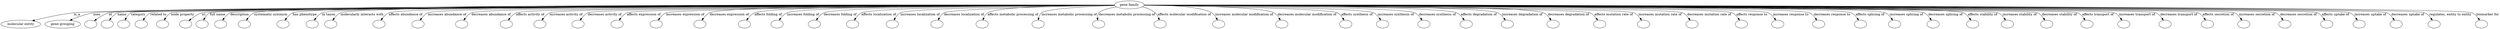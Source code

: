 digraph {
	graph [bb="0,0,8821.2,122"];
	node [label="\N"];
	"gene family"	 [height=0.5,
		label="gene family",
		pos="4037.8,104",
		width=1.4471];
	"molecular entity"	 [height=0.5,
		pos="67.814,18",
		width=1.8837];
	"gene family" -> "molecular entity"	 [label=is_a,
		lp="287.09,61",
		pos="e,112.19,31.798 3985.4,103.84 3544.7,102.44 467.83,91.814 275.26,68 222.33,61.455 163.33,46.459 121.83,34.587"];
	"gene grouping"	 [height=0.5,
		pos="214.81,18",
		width=1.6929];
	"gene family" -> "gene grouping"	 [label=uses,
		lp="363.87,61",
		pos="e,247.13,33.366 3985.7,103.74 3544.3,101.48 445.26,85.024 351.7,68 318.67,61.99 283.1,48.775 256.5,37.44"];
	id	 [color=black,
		height=0.5,
		label="",
		pos="320.81,18",
		width=0.75];
	"gene family" -> id	 [color=black,
		label=id,
		lp="421.26,61",
		pos="e,339.17,31.203 3985.6,103.83 3547.8,102.32 505.43,91.029 414.92,68 390.8,61.862 366.04,48.364 347.97,36.939",
		style=solid];
	name	 [color=black,
		height=0.5,
		label="",
		pos="392.81,18",
		width=0.75];
	"gene family" -> name	 [color=black,
		label=name,
		lp="468.97,61",
		pos="e,406.43,33.98 3985.4,103.96 3549.4,103.56 540.26,99.633 453.5,68 438.43,62.507 424.41,51.525 413.65,41.249",
		style=solid];
	category	 [color=black,
		height=0.5,
		label="",
		pos="464.81,18",
		width=0.75];
	"gene family" -> category	 [color=black,
		label=category,
		lp="529.91,61",
		pos="e,473.65,35.307 3985.4,103.77 3550.1,101.83 546.63,87.72 505.62,68 494.8,62.795 485.88,53.183 479.18,43.767",
		style=solid];
	"related to"	 [color=black,
		height=0.5,
		label="",
		pos="536.81,18",
		width=0.75];
	"gene family" -> "related to"	 [color=black,
		label="related to",
		lp="601.05,61",
		pos="e,544.6,35.267 3985.4,103.77 3554.9,101.87 614.12,88.138 574.34,68 564.07,62.799 555.86,53.321 549.78,44.005",
		style=solid];
	"node property"	 [color=black,
		height=0.5,
		label="",
		pos="609.81,18",
		width=0.75];
	"gene family" -> "node property"	 [color=black,
		label="node property",
		lp="686.88,61",
		pos="e,617.7,35.27 3985.5,103.76 3560.6,101.77 686.61,87.618 647.67,68 637.36,62.803 629.09,53.326 622.94,44.009",
		style=solid];
	iri	 [color=black,
		height=0.5,
		label="",
		pos="681.81,18",
		width=0.75];
	"gene family" -> iri	 [color=black,
		label=iri,
		lp="766.03,61",
		pos="e,698.27,32.583 3985.7,103.83 3572.5,102.42 839.99,92.217 759.37,68 739.88,62.144 720.63,49.784 706.18,38.818",
		style=solid];
	"full name"	 [color=black,
		height=0.5,
		label="",
		pos="753.81,18",
		width=0.75];
	"gene family" -> "full name"	 [color=black,
		label="full name",
		lp="819.44,61",
		pos="e,761.99,35.279 3985.5,103.73 3570.8,101.56 829.86,86.547 792.56,68 782.12,62.814 773.68,53.339 767.38,44.02",
		style=solid];
	description	 [color=black,
		height=0.5,
		label="",
		pos="825.81,18",
		width=0.75];
	"gene family" -> description	 [color=black,
		label=description,
		lp="898.92,61",
		pos="e,834.97,35.313 3985.4,103.7 3576,101.36 904.34,85.427 867.61,68 856.65,62.802 847.54,53.192 840.66,43.775",
		style=solid];
	"systematic synonym"	 [color=black,
		height=0.5,
		label="",
		pos="906.81,18",
		width=0.75];
	"gene family" -> "systematic synonym"	 [color=black,
		label="systematic synonym",
		lp="1010.8,61",
		pos="e,916.97,34.858 3985.6,103.96 3585.9,103.62 1025,100.14 952.88,68 941.04,62.726 930.88,52.775 923.14,43.13",
		style=solid];
	"has phenotype"	 [color=black,
		height=0.5,
		label="",
		pos="1043.8,18",
		width=0.75];
	"gene family" -> "has phenotype"	 [color=black,
		label="has phenotype",
		lp="1130.1,61",
		pos="e,1053.8,34.851 3985.4,103.94 3595.5,103.41 1158.1,98.878 1089.3,68 1077.6,62.717 1067.5,52.764 1059.9,43.12",
		style=solid];
	"in taxon"	 [color=black,
		height=0.5,
		label="",
		pos="1144.8,18",
		width=0.75];
	"gene family" -> "in taxon"	 [color=black,
		label="in taxon",
		lp="1216.6,61",
		pos="e,1155.7,34.874 3985.5,103.89 3603.7,103.05 1260,96.704 1193.3,68 1181,62.694 1170.2,52.597 1162,42.858",
		style=solid];
	"molecularly interacts with"	 [color=black,
		height=0.5,
		label="",
		pos="1216.8,18",
		width=0.75];
	"gene family" -> "molecularly interacts with"	 [color=black,
		label="molecularly interacts with",
		lp="1333.9,61",
		pos="e,1226.6,35.327 3985.5,103.91 3609,103.2 1324.9,97.638 1260.6,68 1249.3,62.766 1239.7,53.015 1232.4,43.504",
		style=solid];
	"affects abundance of"	 [color=black,
		height=0.5,
		label="",
		pos="1383.8,18",
		width=0.75];
	"gene family" -> "affects abundance of"	 [color=black,
		label="affects abundance of",
		lp="1488.6,61",
		pos="e,1394.1,34.852 3985.6,103.85 3622.7,102.71 1490.8,94.908 1430.2,68 1418.3,62.717 1408.1,52.765 1400.3,43.121",
		style=solid];
	"increases abundance of"	 [color=black,
		height=0.5,
		label="",
		pos="1522.8,18",
		width=0.75];
	"gene family" -> "increases abundance of"	 [color=black,
		label="increases abundance of",
		lp="1634.7,61",
		pos="e,1533,34.846 3985.6,103.81 3634,102.44 1626.1,93.506 1569,68 1557.1,62.71 1547,52.756 1539.2,43.114",
		style=solid];
	"decreases abundance of"	 [color=black,
		height=0.5,
		label="",
		pos="1675.8,18",
		width=0.75];
	"gene family" -> "decreases abundance of"	 [color=black,
		label="decreases abundance of",
		lp="1787.9,61",
		pos="e,1685.9,34.839 3985.6,103.76 3646.9,102.12 1775,91.972 1721.7,68 1709.9,62.701 1699.8,52.746 1692,43.105",
		style=solid];
	"affects activity of"	 [color=black,
		height=0.5,
		label="",
		pos="1830.8,18",
		width=0.75];
	"gene family" -> "affects activity of"	 [color=black,
		label="affects activity of",
		lp="1926.7,61",
		pos="e,1841.1,34.837 3985.7,103.7 3661,101.73 1926.8,90.195 1877.1,68 1865.2,62.699 1855,52.744 1847.3,43.103",
		style=solid];
	"increases activity of"	 [color=black,
		height=0.5,
		label="",
		pos="1951.8,18",
		width=0.75];
	"gene family" -> "increases activity of"	 [color=black,
		label="increases activity of",
		lp="2054.8,61",
		pos="e,1962,34.831 3985.6,103.64 3671.5,101.43 2044.6,88.973 1997.9,68 1986,62.69 1975.9,52.734 1968.1,43.095",
		style=solid];
	"decreases activity of"	 [color=black,
		height=0.5,
		label="",
		pos="2086.8,18",
		width=0.75];
	"gene family" -> "decreases activity of"	 [color=black,
		label="decreases activity of",
		lp="2190,61",
		pos="e,2096.9,34.822 3985.7,103.58 3684.2,101.08 2175.9,87.618 2132.5,68 2120.8,62.68 2110.7,52.721 2103,43.084",
		style=solid];
	"affects expression of"	 [color=black,
		height=0.5,
		label="",
		pos="2223.8,18",
		width=0.75];
	"gene family" -> "affects expression of"	 [color=black,
		label="affects expression of",
		lp="2327.6,61",
		pos="e,2233.8,34.813 3985.7,103.5 3697.4,100.69 2309.3,86.231 2269.2,68 2257.5,62.667 2247.5,52.708 2239.9,43.072",
		style=solid];
	"increases expression of"	 [color=black,
		height=0.5,
		label="",
		pos="2362.8,18",
		width=0.75];
	"gene family" -> "increases expression of"	 [color=black,
		label="increases expression of",
		lp="2473.7,61",
		pos="e,2372.7,34.803 3985.4,103.41 3710.2,100.24 2444.7,84.791 2408,68 2396.3,62.654 2386.3,52.693 2378.7,43.06",
		style=solid];
	"decreases expression of"	 [color=black,
		height=0.5,
		label="",
		pos="2515.8,18",
		width=0.75];
	"gene family" -> "decreases expression of"	 [color=black,
		label="decreases expression of",
		lp="2626.9,61",
		pos="e,2525.6,34.79 3985.7,103.89 3731,103.19 2626.6,98.398 2560.6,68 2549,62.638 2539.1,52.674 2531.6,43.043",
		style=solid];
	"affects folding of"	 [color=black,
		height=0.5,
		label="",
		pos="2670.8,18",
		width=0.75];
	"gene family" -> "affects folding of"	 [color=black,
		label="affects folding of",
		lp="2762.9,61",
		pos="e,2680.6,35.263 3985.7,103.75 3747.7,102.44 2773.1,95.429 2714.7,68 2703.3,62.686 2693.8,52.922 2686.5,43.423",
		style=solid];
	"increases folding of"	 [color=black,
		height=0.5,
		label="",
		pos="2789.8,18",
		width=0.75];
	"gene family" -> "increases folding of"	 [color=black,
		label="increases folding of",
		lp="2888,61",
		pos="e,2799.3,35.239 3985.5,103.62 3760.6,101.83 2885,93.256 2832.4,68 2821.4,62.711 2812.1,53.085 2805.1,43.682",
		style=solid];
	"decreases folding of"	 [color=black,
		height=0.5,
		label="",
		pos="2922.8,18",
		width=0.75];
	"gene family" -> "decreases folding of"	 [color=black,
		label="decreases folding of",
		lp="3022.2,61",
		pos="e,2932.2,35.22 3985.7,103.42 3777.2,100.97 3011.4,90.45 2965.1,68 2954.1,62.687 2944.9,53.057 2937.9,43.657",
		style=solid];
	"affects localization of"	 [color=black,
		height=0.5,
		label="",
		pos="3058.8,18",
		width=0.75];
	"gene family" -> "affects localization of"	 [color=black,
		label="affects localization of",
		lp="3159.3,61",
		pos="e,3067.4,35.177 3985.5,103.2 3793.8,100.09 3138.5,88.062 3098.8,68 3088.2,62.633 3079.4,52.995 3072.9,43.603",
		style=solid];
	"increases localization of"	 [color=black,
		height=0.5,
		label="",
		pos="3202.8,18",
		width=0.75];
	"gene family" -> "increases localization of"	 [color=black,
		label="increases localization of",
		lp="3308.4,61",
		pos="e,3211,35.619 3985.5,102.86 3813.4,98.95 3273.5,85.352 3240.5,68 3230.5,62.701 3222.3,53.387 3216.2,44.223",
		style=solid];
	"decreases localization of"	 [color=black,
		height=0.5,
		label="",
		pos="3360.8,18",
		width=0.75];
	"gene family" -> "decreases localization of"	 [color=black,
		label="decreases localization of",
		lp="3462.6,61",
		pos="e,3367.3,35.51 3985.9,102.38 3837.1,97.567 3418.7,82.784 3393.2,68 3384.1,62.683 3377,53.617 3371.9,44.653",
		style=solid];
	"affects metabolic processing of"	 [color=black,
		height=0.5,
		label="",
		pos="3521.8,18",
		width=0.75];
	"gene family" -> "affects metabolic processing of"	 [color=black,
		label="affects metabolic processing of",
		lp="3634,61",
		pos="e,3525.8,35.812 3985.4,103.07 3866.1,100.55 3582.3,92.059 3546.5,68 3538.6,62.657 3533.1,53.99 3529.3,45.36",
		style=solid];
	"increases metabolic processing of"	 [color=black,
		height=0.5,
		label="",
		pos="3718.8,18",
		width=0.75];
	"gene family" -> "increases metabolic processing of"	 [color=black,
		label="increases metabolic processing of",
		lp="3829.1,61",
		pos="e,3719.7,36.426 3986.4,100.94 3904.9,95.641 3753.2,83.793 3734.3,68 3727.8,62.603 3724,54.547 3721.8,46.47",
		style=solid];
	"decreases metabolic processing of"	 [color=black,
		height=0.5,
		label="",
		pos="3930.8,18",
		width=0.75];
	"gene family" -> "decreases metabolic processing of"	 [color=black,
		label="decreases metabolic processing of",
		lp="4028.2,61",
		pos="e,3926.5,35.799 3993.6,94.337 3968.1,87.79 3939.6,78.449 3931.9,68 3927.4,61.743 3925.8,53.76 3925.8,46.02",
		style=solid];
	"affects molecular modification of"	 [color=black,
		height=0.5,
		label="",
		pos="4144.8,18",
		width=0.75];
	"gene family" -> "affects molecular modification of"	 [color=black,
		label="affects molecular modification of",
		lp="4225.8,61",
		pos="e,4140.5,36.123 4080,93.214 4095,87.682 4111.1,79.591 4122.8,68 4129.1,61.845 4133.7,53.618 4137,45.616",
		style=solid];
	"increases molecular modification of"	 [color=black,
		height=0.5,
		label="",
		pos="4353.8,18",
		width=0.75];
	"gene family" -> "increases molecular modification of"	 [color=black,
		label="increases molecular modification of",
		lp="4436.9,61",
		pos="e,4347.5,35.713 4090.1,102.71 4161.6,100.06 4285.4,92.047 4322.8,68 4331.5,62.43 4338.1,53.48 4343,44.68",
		style=solid];
	"decreases molecular modification of"	 [color=black,
		height=0.5,
		label="",
		pos="4576.8,18",
		width=0.75];
	"gene family" -> "decreases molecular modification of"	 [color=black,
		label="decreases molecular modification of",
		lp="4658.1,61",
		pos="e,4569.1,35.491 4089.9,102.76 4210.6,99.53 4502.2,89.576 4540.8,68 4550.5,62.604 4558.2,53.398 4564,44.346",
		style=solid];
	"affects synthesis of"	 [color=black,
		height=0.5,
		label="",
		pos="4802.8,18",
		width=0.75];
	"gene family" -> "affects synthesis of"	 [color=black,
		label="affects synthesis of",
		lp="4835.3,61",
		pos="e,4794.2,35.614 4089.9,102.6 4251.2,98.124 4734,83.485 4763.8,68 4774,62.694 4782.4,53.379 4788.7,44.216",
		style=solid];
	"increases synthesis of"	 [color=black,
		height=0.5,
		label="",
		pos="4932.8,18",
		width=0.75];
	"gene family" -> "increases synthesis of"	 [color=black,
		label="increases synthesis of",
		lp="4971.5,61",
		pos="e,4924.2,35.161 4090,102.99 4270.2,99.357 4857,86.176 4892.8,68 4903.4,62.614 4912.2,52.972 4918.8,43.583",
		style=solid];
	"decreases synthesis of"	 [color=black,
		height=0.5,
		label="",
		pos="5076.8,18",
		width=0.75];
	"gene family" -> "decreases synthesis of"	 [color=black,
		label="decreases synthesis of",
		lp="5115.6,61",
		pos="e,5067.9,35.197 4090,103.31 4289.2,100.5 4993.2,89.131 5035.8,68 5046.6,62.658 5055.5,53.024 5062.3,43.628",
		style=solid];
	"affects degradation of"	 [color=black,
		height=0.5,
		label="",
		pos="5223.8,18",
		width=0.75];
	"gene family" -> "affects degradation of"	 [color=black,
		label="affects degradation of",
		lp="5261.7,61",
		pos="e,5214.6,35.227 4090,103.54 4307.4,101.48 5132.2,92.088 5181.8,68 5192.7,62.695 5201.9,53.067 5208.8,43.666",
		style=solid];
	"increases degradation of"	 [color=black,
		height=0.5,
		label="",
		pos="5368.8,18",
		width=0.75];
	"gene family" -> "increases degradation of"	 [color=black,
		label="increases degradation of",
		lp="5413.8,61",
		pos="e,5359.6,35.242 4090.2,103.73 4324.8,102.39 5270.3,95.282 5326.8,68 5337.8,62.714 5346.9,53.089 5353.8,43.685",
		style=solid];
	"decreases degradation of"	 [color=black,
		height=0.5,
		label="",
		pos="5527.8,18",
		width=0.75];
	"gene family" -> "decreases degradation of"	 [color=black,
		label="decreases degradation of",
		lp="5574,61",
		pos="e,5518.6,35.256 4090.2,103.9 4342.3,103.28 5421.8,98.803 5485.8,68 5496.8,62.731 5505.9,53.109 5512.8,43.702",
		style=solid];
	"affects mutation rate of"	 [color=black,
		height=0.5,
		label="",
		pos="5688.8,18",
		width=0.75];
	"gene family" -> "affects mutation rate of"	 [color=black,
		label="affects mutation rate of",
		lp="5730.8,61",
		pos="e,5679.6,35.267 4090.1,103.42 4362.7,100.32 5610.9,85.22 5646.8,68 5657.8,62.745 5666.9,53.125 5673.8,43.716",
		style=solid];
	"increases mutation rate of"	 [color=black,
		height=0.5,
		label="",
		pos="5841.8,18",
		width=0.75];
	"gene family" -> "increases mutation rate of"	 [color=black,
		label="increases mutation rate of",
		lp="5890.9,61",
		pos="e,5832.6,35.275 4090.2,103.52 4378.5,100.82 5760.3,86.922 5799.8,68 5810.8,62.755 5819.9,53.137 5826.8,43.727",
		style=solid];
	"decreases mutation rate of"	 [color=black,
		height=0.5,
		label="",
		pos="6008.8,18",
		width=0.75];
	"gene family" -> "decreases mutation rate of"	 [color=black,
		label="decreases mutation rate of",
		lp="6059.1,61",
		pos="e,5999.6,35.283 4090.1,103.62 4394.3,101.33 5923.3,88.789 5966.8,68 5977.8,62.765 5986.9,53.148 5993.9,43.737",
		style=solid];
	"affects response to"	 [color=black,
		height=0.5,
		label="",
		pos="6178.8,18",
		width=0.75];
	"gene family" -> "affects response to"	 [color=black,
		label="affects response to",
		lp="6207.8,61",
		pos="e,6169.6,35.29 4090,103.7 4409.4,101.79 6089.2,90.695 6136.8,68 6147.8,62.773 6156.9,53.158 6163.9,43.745",
		style=solid];
	"increases response to"	 [color=black,
		height=0.5,
		label="",
		pos="6305.8,18",
		width=0.75];
	"gene family" -> "increases response to"	 [color=black,
		label="increases response to",
		lp="6341.9,61",
		pos="e,6296.6,35.294 4090.2,103.75 4421.3,102.11 6213.1,92.114 6263.8,68 6274.8,62.779 6283.9,53.164 6290.9,43.751",
		style=solid];
	"decreases response to"	 [color=black,
		height=0.5,
		label="",
		pos="6446.8,18",
		width=0.75];
	"gene family" -> "decreases response to"	 [color=black,
		label="decreases response to",
		lp="6484.1,61",
		pos="e,6437.6,35.298 4090.1,103.8 4433.3,102.44 6350.7,93.698 6404.8,68 6415.8,62.784 6424.9,53.17 6431.9,43.756",
		style=solid];
	"affects splicing of"	 [color=black,
		height=0.5,
		label="",
		pos="6590.8,18",
		width=0.75];
	"gene family" -> "affects splicing of"	 [color=black,
		label="affects splicing of",
		lp="6617.8,61",
		pos="e,6581.6,35.302 4090.1,103.85 4445.3,102.76 6491.3,95.316 6548.8,68 6559.8,62.789 6568.9,53.176 6575.9,43.761",
		style=solid];
	"increases splicing of"	 [color=black,
		height=0.5,
		label="",
		pos="6713.8,18",
		width=0.75];
	"gene family" -> "increases splicing of"	 [color=black,
		label="increases splicing of",
		lp="6748,61",
		pos="e,6704.6,35.305 4090,103.89 4454.9,103.02 6611.3,96.703 6671.8,68 6682.8,62.792 6691.9,53.18 6698.9,43.765",
		style=solid];
	"decreases splicing of"	 [color=black,
		height=0.5,
		label="",
		pos="6850.8,18",
		width=0.75];
	"gene family" -> "decreases splicing of"	 [color=black,
		label="decreases splicing of",
		lp="6886.1,61",
		pos="e,6841.6,35.308 4090,103.92 4465.7,103.3 6745,98.246 6808.8,68 6819.8,62.796 6828.9,53.184 6835.9,43.768",
		style=solid];
	"affects stability of"	 [color=black,
		height=0.5,
		label="",
		pos="6990.8,18",
		width=0.75];
	"gene family" -> "affects stability of"	 [color=black,
		label="affects stability of",
		lp="7018.2,61",
		pos="e,6981.6,35.311 4090.1,103.96 4477.1,103.56 6881.6,99.821 6948.8,68 6959.8,62.799 6968.9,53.188 6975.9,43.772",
		style=solid];
	"increases stability of"	 [color=black,
		height=0.5,
		label="",
		pos="7114.8,18",
		width=0.75];
	"gene family" -> "increases stability of"	 [color=black,
		label="increases stability of",
		lp="7149.4,61",
		pos="e,7105.6,35.313 4090.2,103.68 4489.4,101.18 7037.7,84.619 7072.8,68 7083.8,62.802 7092.9,53.192 7099.9,43.775",
		style=solid];
	"decreases stability of"	 [color=black,
		height=0.5,
		label="",
		pos="7252.8,18",
		width=0.75];
	"gene family" -> "decreases stability of"	 [color=black,
		label="decreases stability of",
		lp="7288.5,61",
		pos="e,7243.6,35.315 4089.9,103.71 4498.6,101.37 7174,85.402 7210.8,68 7221.8,62.805 7230.9,53.195 7237.9,43.777",
		style=solid];
	"affects transport of"	 [color=black,
		height=0.5,
		label="",
		pos="7392.8,18",
		width=0.75];
	"gene family" -> "affects transport of"	 [color=black,
		label="affects transport of",
		lp="7422.6,61",
		pos="e,7383.6,35.317 4090.2,103.73 4510.1,101.53 7312.3,86.189 7350.8,68 7361.8,62.808 7370.9,53.198 7377.9,43.78",
		style=solid];
	"increases transport of"	 [color=black,
		height=0.5,
		label="",
		pos="7520.8,18",
		width=0.75];
	"gene family" -> "increases transport of"	 [color=black,
		label="increases transport of",
		lp="7557.7,61",
		pos="e,7511.6,35.319 4090.2,103.75 4519.1,101.68 7438.8,86.914 7478.8,68 7489.8,62.81 7499,53.2 7505.9,43.782",
		style=solid];
	"decreases transport of"	 [color=black,
		height=0.5,
		label="",
		pos="7663.8,18",
		width=0.75];
	"gene family" -> "decreases transport of"	 [color=black,
		label="decreases transport of",
		lp="7701.8,61",
		pos="e,7654.6,35.321 4089.9,103.78 4527.9,101.85 7580,87.727 7621.8,68 7632.8,62.812 7642,53.203 7648.9,43.785",
		style=solid];
	"affects secretion of"	 [color=black,
		height=0.5,
		label="",
		pos="7808.8,18",
		width=0.75];
	"gene family" -> "affects secretion of"	 [color=black,
		label="affects secretion of",
		lp="7838.9,61",
		pos="e,7799.6,35.323 4090.2,103.79 4539.3,102 7723.3,88.544 7766.8,68 7777.8,62.814 7787,53.206 7793.9,43.787",
		style=solid];
	"increases secretion of"	 [color=black,
		height=0.5,
		label="",
		pos="7937.8,18",
		width=0.75];
	"gene family" -> "increases secretion of"	 [color=black,
		label="increases secretion of",
		lp="7975.1,61",
		pos="e,7928.6,35.324 4090.2,103.81 4548,102.13 7850.7,89.275 7895.8,68 7906.8,62.816 7916,53.208 7922.9,43.789",
		style=solid];
	"decreases secretion of"	 [color=black,
		height=0.5,
		label="",
		pos="8080.8,18",
		width=0.75];
	"gene family" -> "decreases secretion of"	 [color=black,
		label="decreases secretion of",
		lp="8119.2,61",
		pos="e,8071.6,35.326 4090,103.83 4556.1,102.28 7992,90.09 8038.8,68 8049.8,62.818 8059,53.21 8065.9,43.791",
		style=solid];
	"affects uptake of"	 [color=black,
		height=0.5,
		label="",
		pos="8226.8,18",
		width=0.75];
	"gene family" -> "affects uptake of"	 [color=black,
		label="affects uptake of",
		lp="8250.3,61",
		pos="e,8217.6,35.327 4090,103.85 4565.7,102.42 8136.2,90.919 8184.8,68 8195.8,62.82 8205,53.212 8211.9,43.792",
		style=solid];
	"increases uptake of"	 [color=black,
		height=0.5,
		label="",
		pos="8342.8,18",
		width=0.75];
	"gene family" -> "increases uptake of"	 [color=black,
		label="increases uptake of",
		lp="8373.5,61",
		pos="e,8333.6,35.328 4089.9,103.86 4572.8,102.52 8250.8,91.578 8300.8,68 8311.8,62.821 8321,53.213 8327.9,43.794",
		style=solid];
	"decreases uptake of"	 [color=black,
		height=0.5,
		label="",
		pos="8472.8,18",
		width=0.75];
	"gene family" -> "decreases uptake of"	 [color=black,
		label="decreases uptake of",
		lp="8504.6,61",
		pos="e,8463.6,35.329 4090,103.87 4581.2,102.64 8379.2,92.316 8430.8,68 8441.8,62.822 8451,53.215 8457.9,43.795",
		style=solid];
	"regulates, entity to entity"	 [color=black,
		height=0.5,
		label="",
		pos="8605.8,18",
		width=0.75];
	"gene family" -> "regulates, entity to entity"	 [color=black,
		label="regulates, entity to entity",
		lp="8652.4,61",
		pos="e,8596.6,35.33 4090,103.89 4589.5,102.75 8510.6,93.072 8563.8,68 8574.8,62.824 8584,53.217 8590.9,43.796",
		style=solid];
	"biomarker for"	 [color=black,
		height=0.5,
		label="",
		pos="8767.8,18",
		width=0.75];
	"gene family" -> "biomarker for"	 [color=black,
		label="biomarker for",
		lp="8782.5,61",
		pos="e,8758.6,35.331 4090.2,103.9 4600.7,102.89 8670.6,93.989 8725.8,68 8736.8,62.825 8746,53.218 8752.9,43.798",
		style=solid];
}
